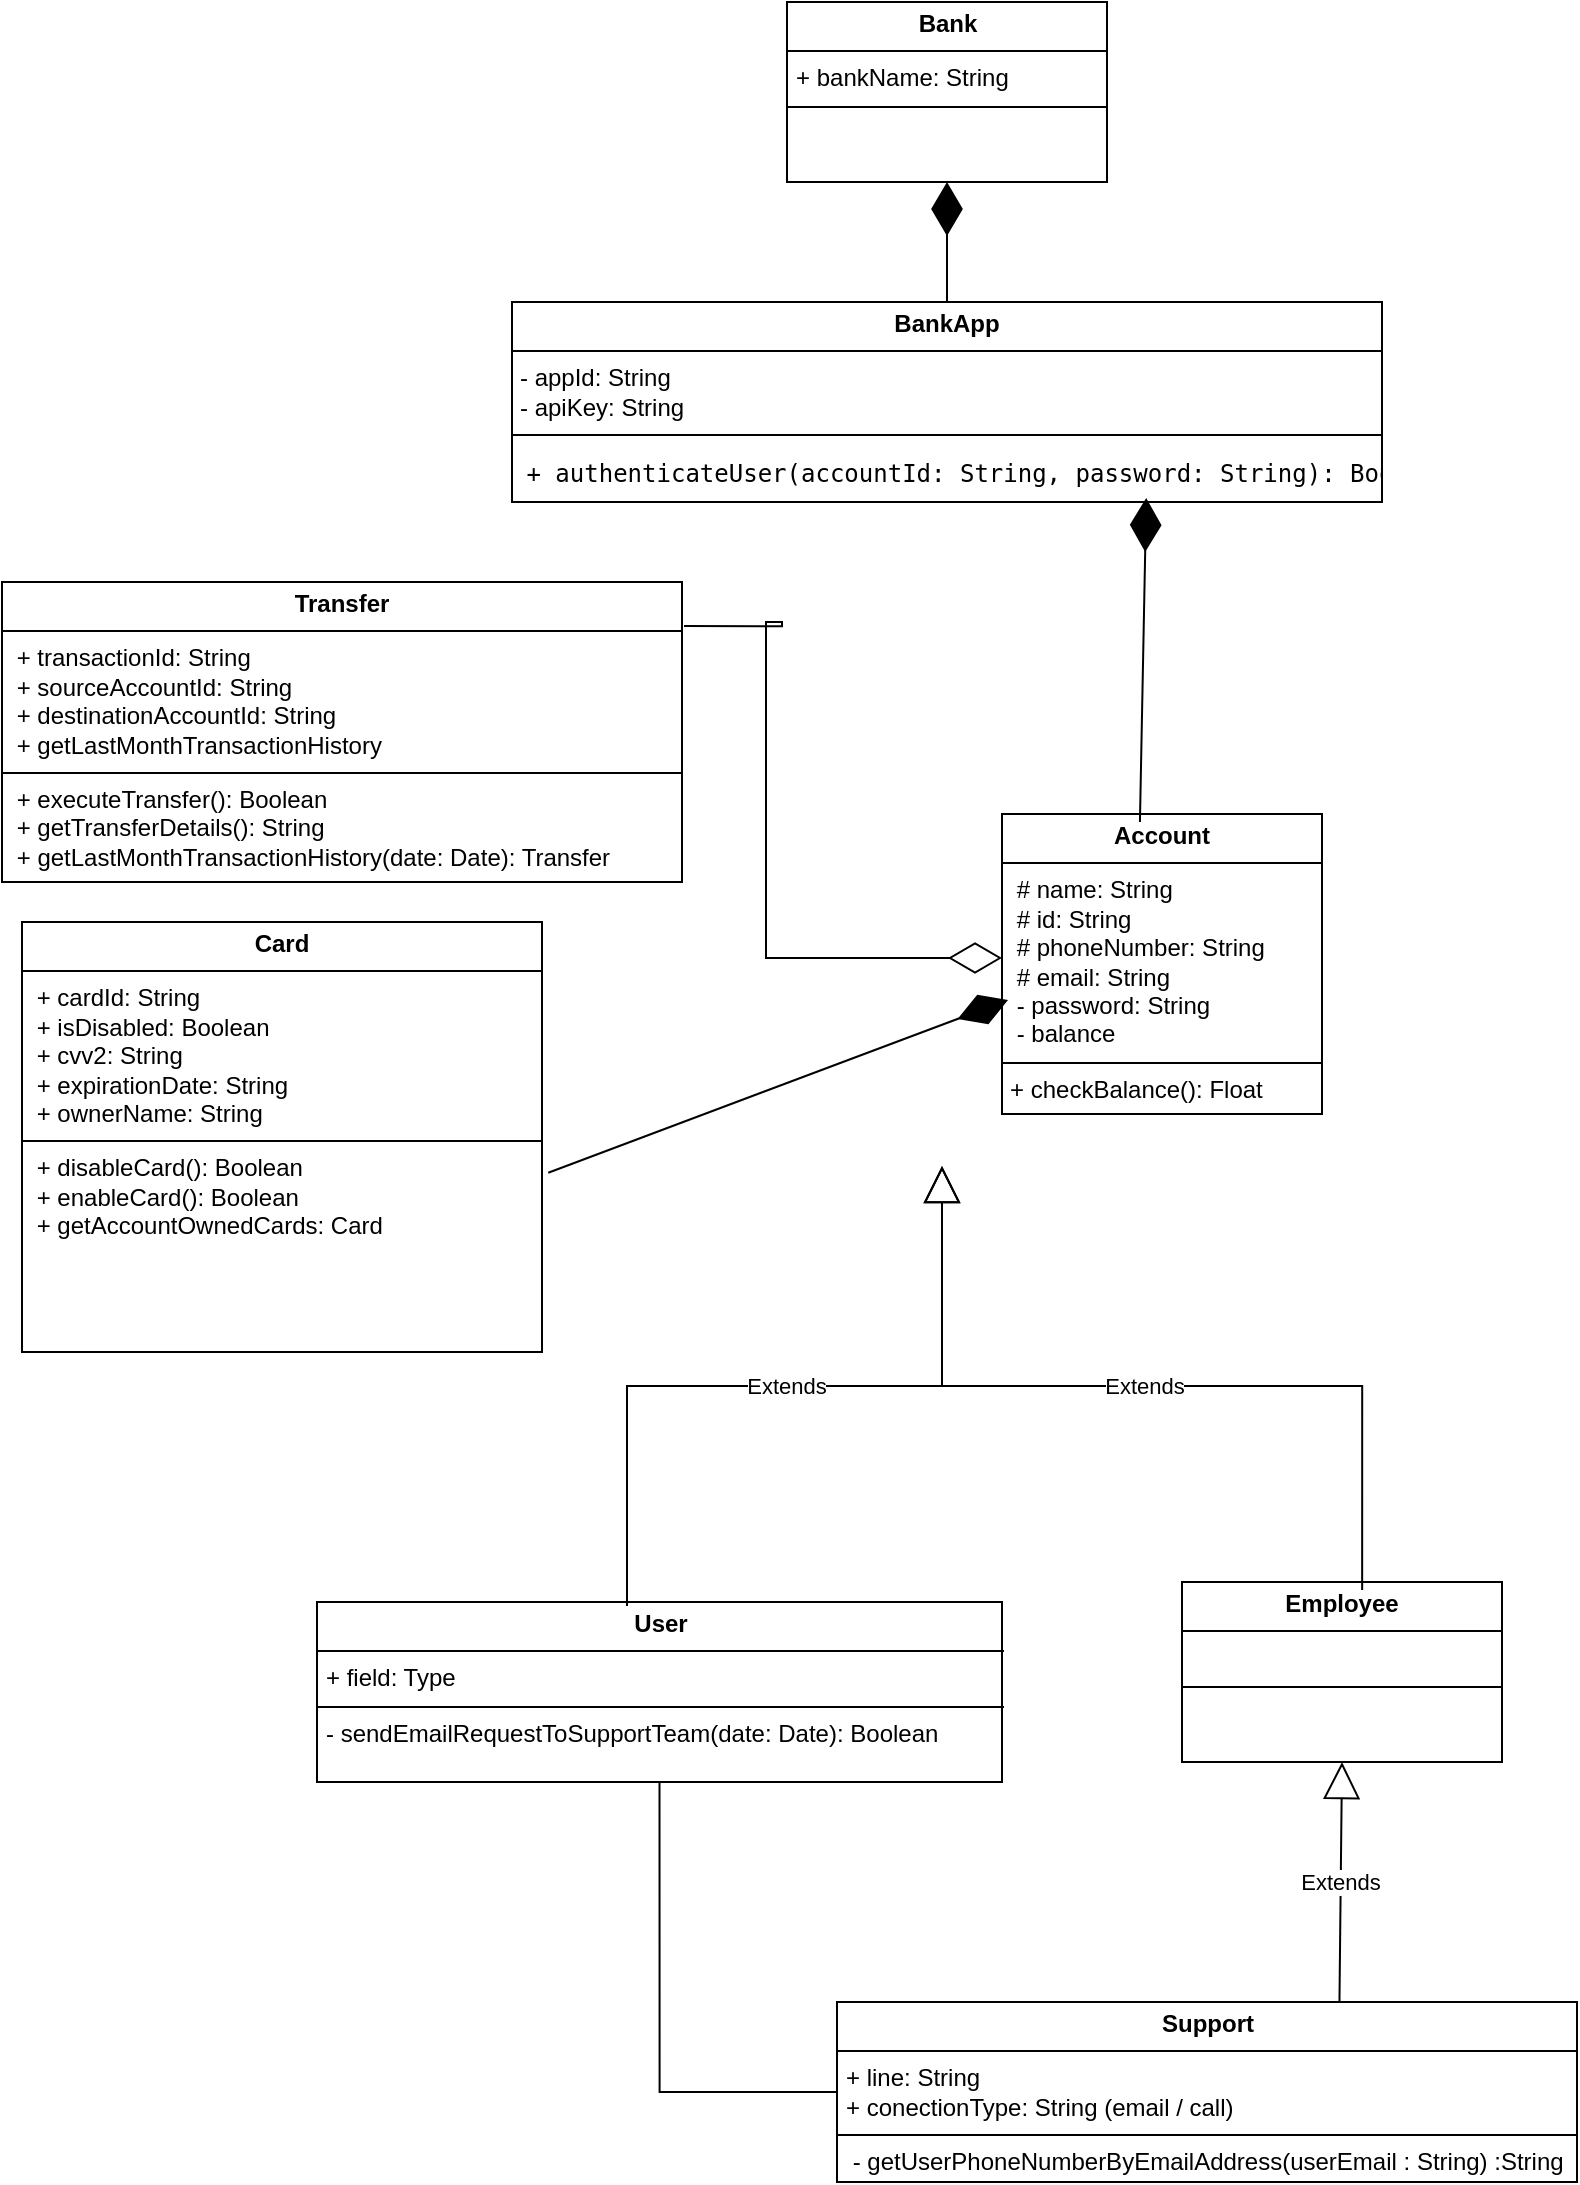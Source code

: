 <mxfile version="25.0.3">
  <diagram name="Page-1" id="5mj4Lz4yVKEXC42r9lCS">
    <mxGraphModel dx="2261" dy="1949" grid="1" gridSize="10" guides="1" tooltips="1" connect="1" arrows="1" fold="1" page="1" pageScale="1" pageWidth="827" pageHeight="1169" math="0" shadow="0">
      <root>
        <mxCell id="0" />
        <mxCell id="1" parent="0" />
        <mxCell id="TE7ihCF60pEE8EsAhWAS-1" value="&lt;p style=&quot;margin:0px;margin-top:4px;text-align:center;&quot;&gt;&lt;b&gt;BankApp&lt;/b&gt;&lt;/p&gt;&lt;hr size=&quot;1&quot; style=&quot;border-style:solid;&quot;&gt;&lt;p style=&quot;margin:0px;margin-left:4px;&quot;&gt;- appId: String&lt;/p&gt;&lt;p style=&quot;margin:0px;margin-left:4px;&quot;&gt;- apiKey: String&lt;/p&gt;&lt;hr size=&quot;1&quot; style=&quot;border-style:solid;&quot;&gt;&lt;pre class=&quot;!overflow-visible&quot;&gt;&lt;div class=&quot;contain-inline-size rounded-md border-[0.5px] border-token-border-medium relative bg-token-sidebar-surface-primary dark:bg-gray-950&quot;&gt;&lt;div dir=&quot;ltr&quot; class=&quot;overflow-y-auto p-4&quot;&gt;&lt;code class=&quot;!whitespace-pre hljs language-plaintext&quot;&gt; + authenticateUser(accountId: String, password: String): Boolean&lt;br&gt;&lt;/code&gt;&lt;/div&gt;&lt;/div&gt;&lt;/pre&gt;" style="verticalAlign=top;align=left;overflow=fill;html=1;whiteSpace=wrap;" parent="1" vertex="1">
          <mxGeometry x="-565" y="-990" width="435" height="100" as="geometry" />
        </mxCell>
        <mxCell id="TE7ihCF60pEE8EsAhWAS-2" value="&lt;p style=&quot;margin:0px;margin-top:4px;text-align:center;&quot;&gt;&lt;b&gt;Account&lt;/b&gt;&lt;/p&gt;&lt;hr size=&quot;1&quot; style=&quot;border-style:solid;&quot;&gt;&lt;p style=&quot;margin:0px;margin-left:4px;&quot;&gt;&amp;nbsp;# name&lt;span style=&quot;background-color: initial;&quot;&gt;: String&lt;/span&gt;&lt;/p&gt;&lt;p style=&quot;margin:0px;margin-left:4px;&quot;&gt;&amp;nbsp;# id&lt;span style=&quot;background-color: initial;&quot;&gt;: String&lt;/span&gt;&lt;/p&gt;&lt;p style=&quot;margin:0px;margin-left:4px;&quot;&gt;&amp;nbsp;# phoneNumber&lt;span style=&quot;background-color: initial;&quot;&gt;: String&lt;/span&gt;&lt;/p&gt;&lt;p style=&quot;margin:0px;margin-left:4px;&quot;&gt;&amp;nbsp;# email: String&lt;/p&gt;&lt;p style=&quot;margin:0px;margin-left:4px;&quot;&gt;&lt;span style=&quot;background-color: initial;&quot;&gt;&amp;nbsp;- password: String&lt;/span&gt;&lt;/p&gt;&lt;p style=&quot;margin:0px;margin-left:4px;&quot;&gt;&amp;nbsp;- balance&lt;/p&gt;&lt;hr size=&quot;1&quot; style=&quot;border-style:solid;&quot;&gt;&lt;p style=&quot;margin:0px;margin-left:4px;&quot;&gt;+ checkBalance(): Float&lt;/p&gt;" style="verticalAlign=top;align=left;overflow=fill;html=1;whiteSpace=wrap;" parent="1" vertex="1">
          <mxGeometry x="-320" y="-734" width="160" height="150" as="geometry" />
        </mxCell>
        <mxCell id="TE7ihCF60pEE8EsAhWAS-3" value="&lt;p style=&quot;margin:0px;margin-top:4px;text-align:center;&quot;&gt;&lt;b&gt;Transfer&lt;/b&gt;&lt;/p&gt;&lt;hr size=&quot;1&quot; style=&quot;border-style:solid;&quot;&gt;&lt;p style=&quot;margin:0px;margin-left:4px;&quot;&gt;&lt;span style=&quot;background-color: initial;&quot;&gt;&amp;nbsp;+ t&lt;/span&gt;&lt;span style=&quot;background-color: initial;&quot;&gt;ransactionId: String&lt;/span&gt;&lt;/p&gt;&lt;p style=&quot;margin:0px;margin-left:4px;&quot;&gt;&lt;span style=&quot;background-color: initial;&quot;&gt;&amp;nbsp;+ sourceAccountId: String&lt;/span&gt;&lt;/p&gt;&lt;p style=&quot;margin:0px;margin-left:4px;&quot;&gt;&amp;nbsp;+ destinationAccountId: String&lt;/p&gt;&lt;p style=&quot;margin:0px;margin-left:4px;&quot;&gt;&amp;nbsp;+ getLastMonthTransactionHistory&lt;/p&gt;&lt;hr size=&quot;1&quot; style=&quot;border-style:solid;&quot;&gt;&lt;p style=&quot;margin:0px;margin-left:4px;&quot;&gt;&amp;nbsp;+ executeTransfer(): Boolean&amp;nbsp;&lt;/p&gt;&lt;p style=&quot;margin:0px;margin-left:4px;&quot;&gt;&amp;nbsp;+ getTransferDetails(): String&lt;/p&gt;&lt;p style=&quot;margin:0px;margin-left:4px;&quot;&gt;&amp;nbsp;&lt;span style=&quot;background-color: initial;&quot;&gt;+&amp;nbsp;&lt;/span&gt;getLastMonthTransactionHistory&lt;span style=&quot;background-color: initial;&quot;&gt;(date: Date): Transfer&lt;/span&gt;&lt;/p&gt;" style="verticalAlign=top;align=left;overflow=fill;html=1;whiteSpace=wrap;" parent="1" vertex="1">
          <mxGeometry x="-820" y="-850" width="340" height="150" as="geometry" />
        </mxCell>
        <mxCell id="TE7ihCF60pEE8EsAhWAS-4" value="&lt;p style=&quot;margin:0px;margin-top:4px;text-align:center;&quot;&gt;&lt;b&gt;Card&lt;/b&gt;&lt;/p&gt;&lt;hr size=&quot;1&quot; style=&quot;border-style:solid;&quot;&gt;&lt;p style=&quot;margin:0px;margin-left:4px;&quot;&gt;&amp;nbsp;+ cardId: String&lt;/p&gt;&lt;p style=&quot;margin:0px;margin-left:4px;&quot;&gt;&amp;nbsp;+ isDisabled: Boolean&lt;/p&gt;&lt;p style=&quot;margin:0px;margin-left:4px;&quot;&gt;&amp;nbsp;+ cvv2: String&lt;/p&gt;&lt;p style=&quot;margin:0px;margin-left:4px;&quot;&gt;&amp;nbsp;+ expirationDate: String&lt;/p&gt;&lt;p style=&quot;margin:0px;margin-left:4px;&quot;&gt;&amp;nbsp;+ ownerName: String&lt;/p&gt;&lt;hr size=&quot;1&quot; style=&quot;border-style:solid;&quot;&gt;&lt;p style=&quot;margin:0px;margin-left:4px;&quot;&gt;&lt;span style=&quot;background-color: initial;&quot;&gt;&amp;nbsp;+ disableCard(&lt;/span&gt;&lt;span style=&quot;background-color: initial;&quot;&gt;):&amp;nbsp;&lt;/span&gt;&lt;span style=&quot;background-color: initial;&quot;&gt;Boolean&amp;nbsp;&lt;/span&gt;&lt;/p&gt;&lt;p style=&quot;margin:0px;margin-left:4px;&quot;&gt;&amp;nbsp;+ enableCard(&lt;span style=&quot;background-color: initial;&quot;&gt;):&amp;nbsp;&lt;/span&gt;&lt;span style=&quot;background-color: initial;&quot;&gt;Boolean&amp;nbsp;&lt;/span&gt;&lt;/p&gt;&lt;p style=&quot;margin:0px;margin-left:4px;&quot;&gt;&amp;nbsp;+ getAccountOwnedCards: Card&lt;/p&gt;&lt;p style=&quot;margin:0px;margin-left:4px;&quot;&gt;&lt;span style=&quot;background-color: initial;&quot;&gt;&lt;br&gt;&lt;/span&gt;&lt;/p&gt;" style="verticalAlign=top;align=left;overflow=fill;html=1;whiteSpace=wrap;" parent="1" vertex="1">
          <mxGeometry x="-810" y="-680" width="260" height="215" as="geometry" />
        </mxCell>
        <mxCell id="TE7ihCF60pEE8EsAhWAS-5" value="&lt;p style=&quot;margin:0px;margin-top:4px;text-align:center;&quot;&gt;&lt;b&gt;Bank&lt;/b&gt;&lt;/p&gt;&lt;hr size=&quot;1&quot; style=&quot;border-style:solid;&quot;&gt;&lt;p style=&quot;margin:0px;margin-left:4px;&quot;&gt;+ bankName: String&lt;/p&gt;&lt;hr size=&quot;1&quot; style=&quot;border-style:solid;&quot;&gt;&lt;p style=&quot;margin:0px;margin-left:4px;&quot;&gt;&lt;br&gt;&lt;/p&gt;" style="verticalAlign=top;align=left;overflow=fill;html=1;whiteSpace=wrap;" parent="1" vertex="1">
          <mxGeometry x="-427.5" y="-1140" width="160" height="90" as="geometry" />
        </mxCell>
        <mxCell id="TE7ihCF60pEE8EsAhWAS-6" value="&lt;p style=&quot;margin:0px;margin-top:4px;text-align:center;&quot;&gt;&lt;b&gt;User&lt;/b&gt;&lt;/p&gt;&lt;hr size=&quot;1&quot; style=&quot;border-style:solid;&quot;&gt;&lt;p style=&quot;margin:0px;margin-left:4px;&quot;&gt;+ field: Type&lt;/p&gt;&lt;hr size=&quot;1&quot; style=&quot;border-style:solid;&quot;&gt;&lt;p style=&quot;margin:0px;margin-left:4px;&quot;&gt;&lt;span style=&quot;background-color: initial;&quot;&gt;- sendEmailRequestToSupportTeam(date: Date):&amp;nbsp;&lt;/span&gt;&lt;span style=&quot;background-color: initial;&quot;&gt;Boolean&amp;nbsp;&lt;/span&gt;&lt;/p&gt;" style="verticalAlign=top;align=left;overflow=fill;html=1;whiteSpace=wrap;" parent="1" vertex="1">
          <mxGeometry x="-662.5" y="-340" width="342.5" height="90" as="geometry" />
        </mxCell>
        <mxCell id="TE7ihCF60pEE8EsAhWAS-7" value="&lt;p style=&quot;margin:0px;margin-top:4px;text-align:center;&quot;&gt;&lt;b&gt;Employee&lt;/b&gt;&lt;/p&gt;&lt;hr size=&quot;1&quot; style=&quot;border-style:solid;&quot;&gt;&lt;p style=&quot;margin:0px;margin-left:4px;&quot;&gt;&lt;br&gt;&lt;/p&gt;&lt;hr size=&quot;1&quot; style=&quot;border-style:solid;&quot;&gt;&lt;p style=&quot;margin:0px;margin-left:4px;&quot;&gt;&lt;br&gt;&lt;/p&gt;" style="verticalAlign=top;align=left;overflow=fill;html=1;whiteSpace=wrap;" parent="1" vertex="1">
          <mxGeometry x="-230" y="-350" width="160" height="90" as="geometry" />
        </mxCell>
        <mxCell id="TE7ihCF60pEE8EsAhWAS-8" value="&lt;p style=&quot;margin:0px;margin-top:4px;text-align:center;&quot;&gt;&lt;b&gt;Support&lt;/b&gt;&lt;/p&gt;&lt;hr size=&quot;1&quot; style=&quot;border-style:solid;&quot;&gt;&lt;p style=&quot;margin:0px;margin-left:4px;&quot;&gt;+ line: String&lt;/p&gt;&lt;p style=&quot;margin:0px;margin-left:4px;&quot;&gt;+ conectionType: String (email / call)&lt;/p&gt;&lt;hr size=&quot;1&quot; style=&quot;border-style:solid;&quot;&gt;&lt;p style=&quot;margin:0px;margin-left:4px;&quot;&gt;&amp;nbsp;- getUserPhoneNumberByEmailAddress(userEmail : String) :String&lt;/p&gt;" style="verticalAlign=top;align=left;overflow=fill;html=1;whiteSpace=wrap;" parent="1" vertex="1">
          <mxGeometry x="-402.5" y="-140" width="370" height="90" as="geometry" />
        </mxCell>
        <mxCell id="TE7ihCF60pEE8EsAhWAS-14" value="Extends" style="endArrow=block;endSize=16;endFill=0;html=1;rounded=0;exitX=0.5;exitY=0;exitDx=0;exitDy=0;entryX=0.5;entryY=1;entryDx=0;entryDy=0;edgeStyle=elbowEdgeStyle;elbow=vertical;" parent="1" edge="1">
          <mxGeometry width="160" relative="1" as="geometry">
            <mxPoint x="-507.5" y="-338" as="sourcePoint" />
            <mxPoint x="-350" y="-558" as="targetPoint" />
          </mxGeometry>
        </mxCell>
        <mxCell id="TE7ihCF60pEE8EsAhWAS-18" value="Extends" style="endArrow=block;endSize=16;endFill=0;html=1;rounded=0;entryX=0.5;entryY=1;entryDx=0;entryDy=0;exitX=0.563;exitY=0.022;exitDx=0;exitDy=0;exitPerimeter=0;edgeStyle=orthogonalEdgeStyle;" parent="1" edge="1">
          <mxGeometry width="160" relative="1" as="geometry">
            <mxPoint x="-139.92" y="-346.02" as="sourcePoint" />
            <mxPoint x="-350" y="-558" as="targetPoint" />
            <Array as="points">
              <mxPoint x="-140" y="-448" />
              <mxPoint x="-350" y="-448" />
            </Array>
          </mxGeometry>
        </mxCell>
        <mxCell id="TE7ihCF60pEE8EsAhWAS-21" value="" style="endArrow=diamondThin;endFill=0;endSize=24;html=1;rounded=0;exitX=1.003;exitY=0.147;exitDx=0;exitDy=0;exitPerimeter=0;jumpStyle=none;edgeStyle=orthogonalEdgeStyle;" parent="1" source="TE7ihCF60pEE8EsAhWAS-3" target="TE7ihCF60pEE8EsAhWAS-2" edge="1">
          <mxGeometry width="160" relative="1" as="geometry">
            <mxPoint x="-458.0" y="-764.65" as="sourcePoint" />
            <mxPoint x="-368.3" y="-663" as="targetPoint" />
            <Array as="points">
              <mxPoint x="-430" y="-828" />
              <mxPoint x="-430" y="-830" />
              <mxPoint x="-438" y="-830" />
              <mxPoint x="-438" y="-662" />
            </Array>
          </mxGeometry>
        </mxCell>
        <mxCell id="TE7ihCF60pEE8EsAhWAS-34" value="" style="endArrow=none;html=1;edgeStyle=orthogonalEdgeStyle;rounded=0;entryX=0.5;entryY=1;entryDx=0;entryDy=0;exitX=0;exitY=0.5;exitDx=0;exitDy=0;" parent="1" source="TE7ihCF60pEE8EsAhWAS-8" target="TE7ihCF60pEE8EsAhWAS-6" edge="1">
          <mxGeometry relative="1" as="geometry">
            <mxPoint x="-832.5" y="150" as="sourcePoint" />
            <mxPoint x="-462.5" y="-200" as="targetPoint" />
          </mxGeometry>
        </mxCell>
        <mxCell id="TE7ihCF60pEE8EsAhWAS-37" value="Extends" style="endArrow=block;endSize=16;endFill=0;html=1;rounded=0;entryX=0.5;entryY=1;entryDx=0;entryDy=0;exitX=0.679;exitY=0.001;exitDx=0;exitDy=0;exitPerimeter=0;" parent="1" source="TE7ihCF60pEE8EsAhWAS-8" target="TE7ihCF60pEE8EsAhWAS-7" edge="1">
          <mxGeometry width="160" relative="1" as="geometry">
            <mxPoint x="-412.5" y="-330" as="sourcePoint" />
            <mxPoint x="-252.5" y="-330" as="targetPoint" />
          </mxGeometry>
        </mxCell>
        <mxCell id="yXvXs1DGoC2UwoCDsvXP-1" value="" style="endArrow=diamondThin;endFill=1;endSize=24;html=1;rounded=0;entryX=0.5;entryY=1;entryDx=0;entryDy=0;exitX=0.5;exitY=0;exitDx=0;exitDy=0;" edge="1" parent="1" source="TE7ihCF60pEE8EsAhWAS-1" target="TE7ihCF60pEE8EsAhWAS-5">
          <mxGeometry width="160" relative="1" as="geometry">
            <mxPoint x="-573" y="-830" as="sourcePoint" />
            <mxPoint x="-413" y="-830" as="targetPoint" />
          </mxGeometry>
        </mxCell>
        <mxCell id="yXvXs1DGoC2UwoCDsvXP-5" value="" style="endArrow=diamondThin;endFill=1;endSize=24;html=1;rounded=0;exitX=1.012;exitY=0.583;exitDx=0;exitDy=0;exitPerimeter=0;entryX=0.019;entryY=0.62;entryDx=0;entryDy=0;entryPerimeter=0;" edge="1" parent="1" source="TE7ihCF60pEE8EsAhWAS-4" target="TE7ihCF60pEE8EsAhWAS-2">
          <mxGeometry width="160" relative="1" as="geometry">
            <mxPoint x="-490" y="-620" as="sourcePoint" />
            <mxPoint x="-430" y="-620" as="targetPoint" />
          </mxGeometry>
        </mxCell>
        <mxCell id="yXvXs1DGoC2UwoCDsvXP-9" value="" style="endArrow=diamondThin;endFill=1;endSize=24;html=1;rounded=0;entryX=0.729;entryY=0.98;entryDx=0;entryDy=0;entryPerimeter=0;exitX=0.431;exitY=0.027;exitDx=0;exitDy=0;exitPerimeter=0;" edge="1" parent="1" source="TE7ihCF60pEE8EsAhWAS-2" target="TE7ihCF60pEE8EsAhWAS-1">
          <mxGeometry width="160" relative="1" as="geometry">
            <mxPoint x="-490" y="-820" as="sourcePoint" />
            <mxPoint x="-330" y="-820" as="targetPoint" />
          </mxGeometry>
        </mxCell>
      </root>
    </mxGraphModel>
  </diagram>
</mxfile>
